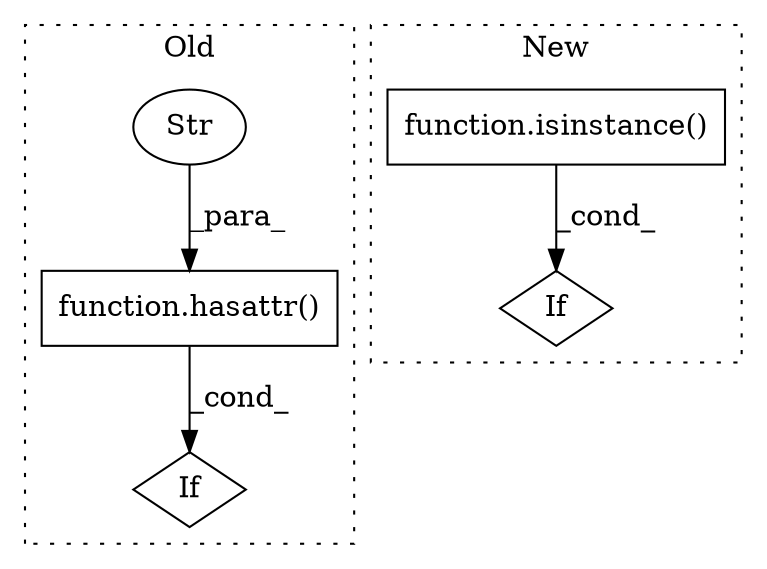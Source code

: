 digraph G {
subgraph cluster0 {
1 [label="function.hasattr()" a="75" s="1604,1634" l="8,1" shape="box"];
4 [label="Str" a="66" s="1620" l="14" shape="ellipse"];
5 [label="If" a="96" s="1601" l="3" shape="diamond"];
label = "Old";
style="dotted";
}
subgraph cluster1 {
2 [label="function.isinstance()" a="75" s="1503,1531" l="11,1" shape="box"];
3 [label="If" a="96" s="1503" l="0" shape="diamond"];
label = "New";
style="dotted";
}
1 -> 5 [label="_cond_"];
2 -> 3 [label="_cond_"];
4 -> 1 [label="_para_"];
}